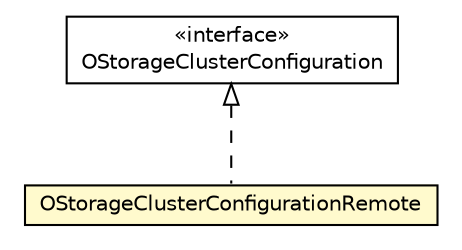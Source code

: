 #!/usr/local/bin/dot
#
# Class diagram 
# Generated by UMLGraph version R5_6-24-gf6e263 (http://www.umlgraph.org/)
#

digraph G {
	edge [fontname="Helvetica",fontsize=10,labelfontname="Helvetica",labelfontsize=10];
	node [fontname="Helvetica",fontsize=10,shape=plaintext];
	nodesep=0.25;
	ranksep=0.5;
	// com.orientechnologies.orient.core.config.OStorageClusterConfiguration
	c6921158 [label=<<table title="com.orientechnologies.orient.core.config.OStorageClusterConfiguration" border="0" cellborder="1" cellspacing="0" cellpadding="2" port="p" href="../../core/config/OStorageClusterConfiguration.html">
		<tr><td><table border="0" cellspacing="0" cellpadding="1">
<tr><td align="center" balign="center"> &#171;interface&#187; </td></tr>
<tr><td align="center" balign="center"> OStorageClusterConfiguration </td></tr>
		</table></td></tr>
		</table>>, URL="../../core/config/OStorageClusterConfiguration.html", fontname="Helvetica", fontcolor="black", fontsize=10.0];
	// com.orientechnologies.orient.client.remote.OStorageClusterConfigurationRemote
	c6921391 [label=<<table title="com.orientechnologies.orient.client.remote.OStorageClusterConfigurationRemote" border="0" cellborder="1" cellspacing="0" cellpadding="2" port="p" bgcolor="lemonChiffon" href="./OStorageClusterConfigurationRemote.html">
		<tr><td><table border="0" cellspacing="0" cellpadding="1">
<tr><td align="center" balign="center"> OStorageClusterConfigurationRemote </td></tr>
		</table></td></tr>
		</table>>, URL="./OStorageClusterConfigurationRemote.html", fontname="Helvetica", fontcolor="black", fontsize=10.0];
	//com.orientechnologies.orient.client.remote.OStorageClusterConfigurationRemote implements com.orientechnologies.orient.core.config.OStorageClusterConfiguration
	c6921158:p -> c6921391:p [dir=back,arrowtail=empty,style=dashed];
}

